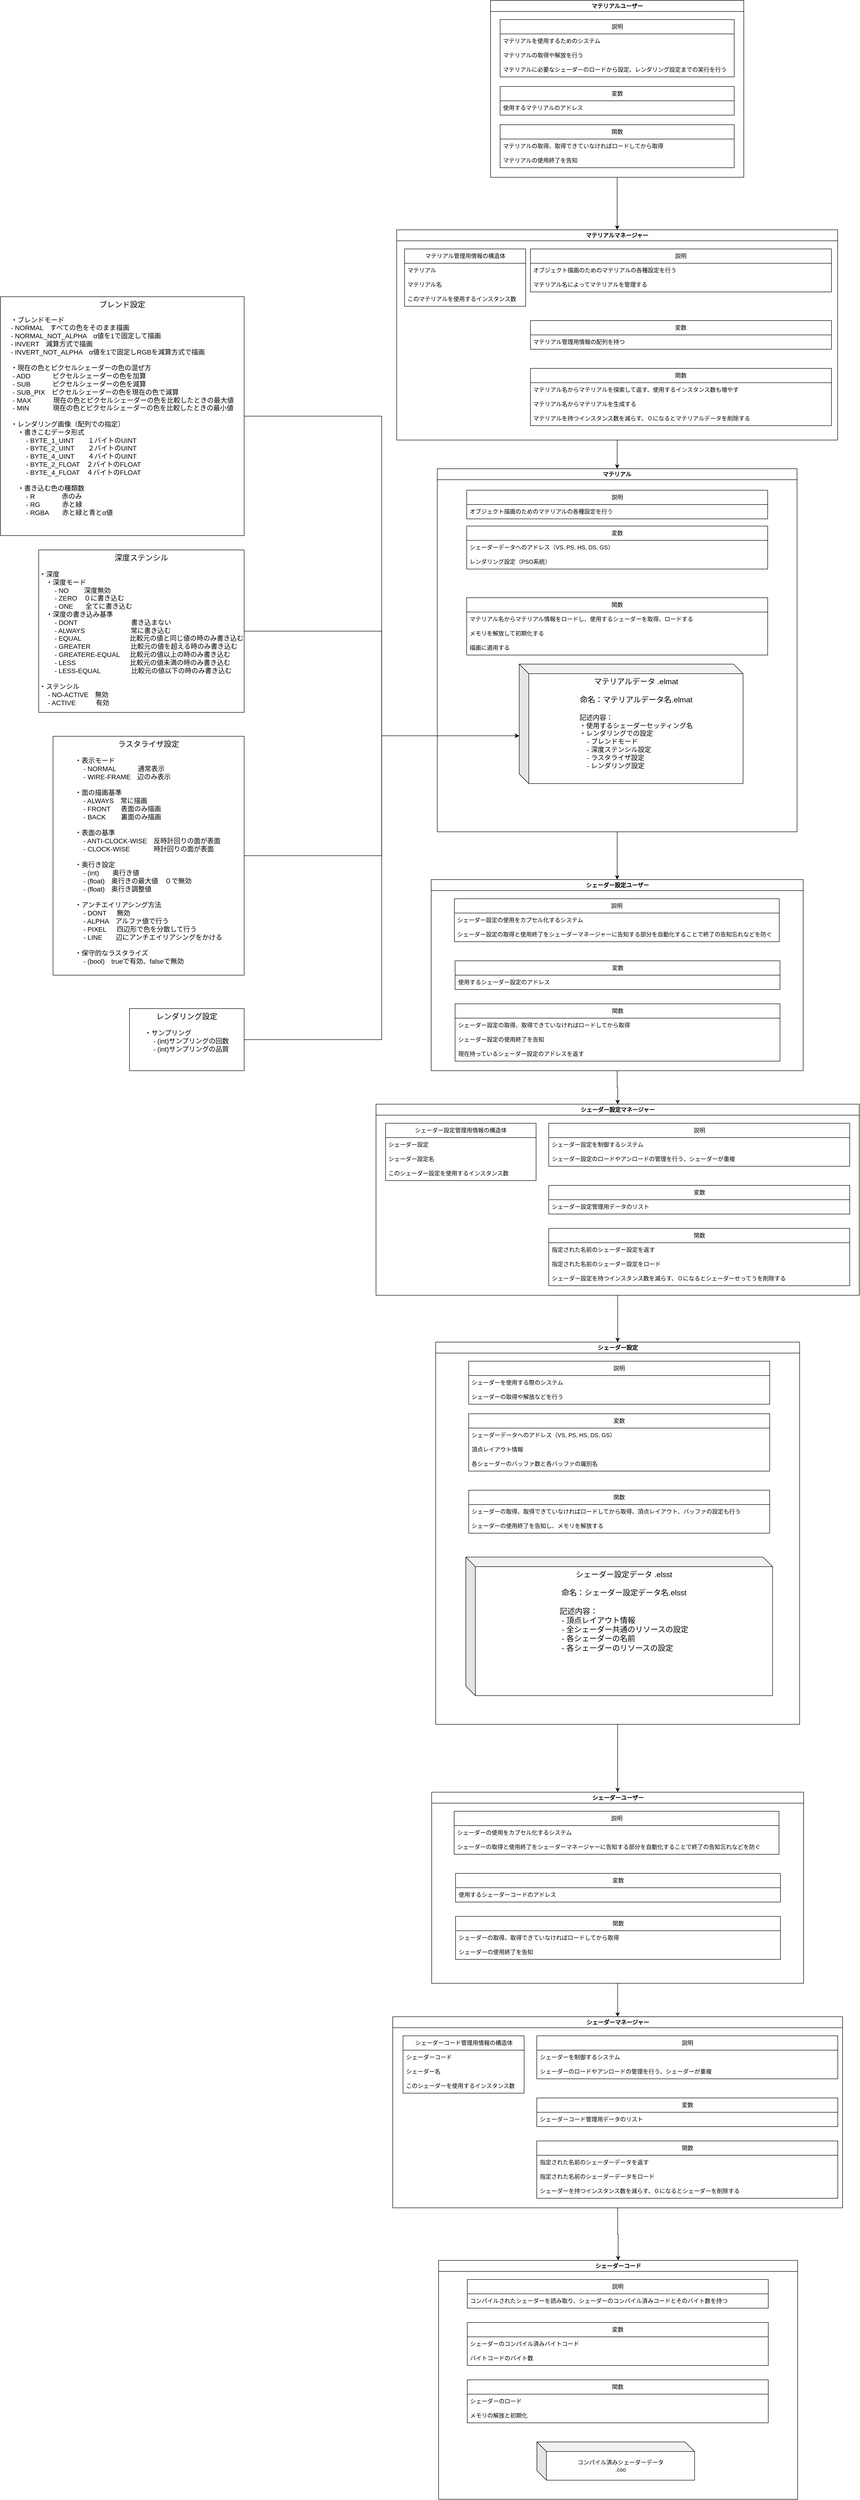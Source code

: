 <mxfile version="22.0.2" type="device">
  <diagram name="ページ1" id="F_xgiDYA5KZkH7zyrJZr">
    <mxGraphModel dx="2690" dy="1775" grid="1" gridSize="10" guides="1" tooltips="1" connect="1" arrows="1" fold="1" page="1" pageScale="1" pageWidth="827" pageHeight="1169" math="0" shadow="0">
      <root>
        <mxCell id="0" />
        <mxCell id="1" parent="0" />
        <mxCell id="crpp9kmV1oJBQK2u6HIe-17" style="edgeStyle=orthogonalEdgeStyle;rounded=0;orthogonalLoop=1;jettySize=auto;html=1;exitX=0.5;exitY=1;exitDx=0;exitDy=0;" parent="1" source="cBP3mdUdwcwwjYfgzpu0-2" target="crpp9kmV1oJBQK2u6HIe-39" edge="1">
          <mxGeometry relative="1" as="geometry" />
        </mxCell>
        <mxCell id="cBP3mdUdwcwwjYfgzpu0-2" value="マテリアル" style="swimlane;whiteSpace=wrap;html=1;" parent="1" vertex="1">
          <mxGeometry x="-55.75" y="510" width="753" height="760" as="geometry" />
        </mxCell>
        <mxCell id="cBP3mdUdwcwwjYfgzpu0-6" value="変数" style="swimlane;fontStyle=0;childLayout=stackLayout;horizontal=1;startSize=30;horizontalStack=0;resizeParent=1;resizeParentMax=0;resizeLast=0;collapsible=1;marginBottom=0;whiteSpace=wrap;html=1;" parent="cBP3mdUdwcwwjYfgzpu0-2" vertex="1">
          <mxGeometry x="61.5" y="120" width="630" height="90" as="geometry" />
        </mxCell>
        <mxCell id="cBP3mdUdwcwwjYfgzpu0-7" value="シェーダーデータへのアドレス（VS, PS, HS, DS, GS）" style="text;strokeColor=none;fillColor=none;align=left;verticalAlign=middle;spacingLeft=4;spacingRight=4;overflow=hidden;points=[[0,0.5],[1,0.5]];portConstraint=eastwest;rotatable=0;whiteSpace=wrap;html=1;" parent="cBP3mdUdwcwwjYfgzpu0-6" vertex="1">
          <mxGeometry y="30" width="630" height="30" as="geometry" />
        </mxCell>
        <mxCell id="KlUS38jAtb-0dX45mFsp-3" value="レンダリング設定（PSO系統）" style="text;strokeColor=none;fillColor=none;align=left;verticalAlign=middle;spacingLeft=4;spacingRight=4;overflow=hidden;points=[[0,0.5],[1,0.5]];portConstraint=eastwest;rotatable=0;whiteSpace=wrap;html=1;" parent="cBP3mdUdwcwwjYfgzpu0-6" vertex="1">
          <mxGeometry y="60" width="630" height="30" as="geometry" />
        </mxCell>
        <mxCell id="cBP3mdUdwcwwjYfgzpu0-32" value="説明" style="swimlane;fontStyle=0;childLayout=stackLayout;horizontal=1;startSize=30;horizontalStack=0;resizeParent=1;resizeParentMax=0;resizeLast=0;collapsible=1;marginBottom=0;whiteSpace=wrap;html=1;" parent="cBP3mdUdwcwwjYfgzpu0-2" vertex="1">
          <mxGeometry x="61.5" y="45" width="630" height="60" as="geometry" />
        </mxCell>
        <mxCell id="cBP3mdUdwcwwjYfgzpu0-33" value="オブジェクト描画のためのマテリアルの各種設定を行う" style="text;strokeColor=none;fillColor=none;align=left;verticalAlign=middle;spacingLeft=4;spacingRight=4;overflow=hidden;points=[[0,0.5],[1,0.5]];portConstraint=eastwest;rotatable=0;whiteSpace=wrap;html=1;" parent="cBP3mdUdwcwwjYfgzpu0-32" vertex="1">
          <mxGeometry y="30" width="630" height="30" as="geometry" />
        </mxCell>
        <mxCell id="cBP3mdUdwcwwjYfgzpu0-56" value="関数" style="swimlane;fontStyle=0;childLayout=stackLayout;horizontal=1;startSize=30;horizontalStack=0;resizeParent=1;resizeParentMax=0;resizeLast=0;collapsible=1;marginBottom=0;whiteSpace=wrap;html=1;" parent="cBP3mdUdwcwwjYfgzpu0-2" vertex="1">
          <mxGeometry x="61.5" y="270" width="630" height="120" as="geometry" />
        </mxCell>
        <mxCell id="cBP3mdUdwcwwjYfgzpu0-57" value="マテリアル名からマテリアル情報をロードし、使用するシェーダーを取得、ロードする" style="text;strokeColor=none;fillColor=none;align=left;verticalAlign=middle;spacingLeft=4;spacingRight=4;overflow=hidden;points=[[0,0.5],[1,0.5]];portConstraint=eastwest;rotatable=0;whiteSpace=wrap;html=1;" parent="cBP3mdUdwcwwjYfgzpu0-56" vertex="1">
          <mxGeometry y="30" width="630" height="30" as="geometry" />
        </mxCell>
        <mxCell id="KlUS38jAtb-0dX45mFsp-1" value="メモリを解放して初期化する" style="text;strokeColor=none;fillColor=none;align=left;verticalAlign=middle;spacingLeft=4;spacingRight=4;overflow=hidden;points=[[0,0.5],[1,0.5]];portConstraint=eastwest;rotatable=0;whiteSpace=wrap;html=1;" parent="cBP3mdUdwcwwjYfgzpu0-56" vertex="1">
          <mxGeometry y="60" width="630" height="30" as="geometry" />
        </mxCell>
        <mxCell id="KlUS38jAtb-0dX45mFsp-2" value="描画に適用する" style="text;strokeColor=none;fillColor=none;align=left;verticalAlign=middle;spacingLeft=4;spacingRight=4;overflow=hidden;points=[[0,0.5],[1,0.5]];portConstraint=eastwest;rotatable=0;whiteSpace=wrap;html=1;" parent="cBP3mdUdwcwwjYfgzpu0-56" vertex="1">
          <mxGeometry y="90" width="630" height="30" as="geometry" />
        </mxCell>
        <mxCell id="PlpxIMU7e09dVc96idBv-2" value="&lt;font style=&quot;font-size: 16px;&quot;&gt;マテリアルデータ .elmat&lt;br&gt;&lt;br&gt;&lt;font style=&quot;font-size: 16px;&quot;&gt;命名：マテリアルデータ名.elmat&lt;/font&gt;&lt;/font&gt;&lt;br&gt;&lt;font style=&quot;font-size: 14px;&quot;&gt;&lt;br&gt;&lt;div style=&quot;text-align: left;&quot;&gt;&lt;span style=&quot;background-color: initial;&quot;&gt;記述内容：&lt;/span&gt;&lt;/div&gt;&lt;font style=&quot;font-size: 14px;&quot;&gt;&lt;div style=&quot;text-align: left;&quot;&gt;&lt;span style=&quot;background-color: initial;&quot;&gt;・使用するシェーダーセッティング名&lt;/span&gt;&lt;/div&gt;&lt;div style=&quot;text-align: left;&quot;&gt;&lt;span style=&quot;background-color: initial;&quot;&gt;・レンダリングでの設定&lt;/span&gt;&lt;/div&gt;&lt;div style=&quot;text-align: left;&quot;&gt;&lt;span style=&quot;background-color: initial;&quot;&gt;&amp;nbsp; &amp;nbsp; - ブレンドモード&lt;/span&gt;&lt;/div&gt;&lt;div style=&quot;text-align: left;&quot;&gt;&lt;span style=&quot;background-color: initial;&quot;&gt;&amp;nbsp; &amp;nbsp; - 深度ステンシル設定&lt;/span&gt;&lt;/div&gt;&lt;div style=&quot;text-align: left;&quot;&gt;&lt;span style=&quot;background-color: initial;&quot;&gt;&amp;nbsp; &amp;nbsp; - ラスタライザ設定&lt;/span&gt;&lt;/div&gt;&lt;div style=&quot;text-align: left;&quot;&gt;&amp;nbsp; &amp;nbsp; - レンダリング設定&lt;/div&gt;&lt;/font&gt;&lt;/font&gt;" style="shape=cube;whiteSpace=wrap;html=1;boundedLbl=1;backgroundOutline=1;darkOpacity=0.05;darkOpacity2=0.1;horizontal=1;verticalAlign=top;fontSize=16;" parent="cBP3mdUdwcwwjYfgzpu0-2" vertex="1">
          <mxGeometry x="171.5" y="409" width="468.5" height="250" as="geometry" />
        </mxCell>
        <mxCell id="crpp9kmV1oJBQK2u6HIe-15" style="edgeStyle=orthogonalEdgeStyle;rounded=0;orthogonalLoop=1;jettySize=auto;html=1;exitX=0.5;exitY=1;exitDx=0;exitDy=0;entryX=0.5;entryY=0;entryDx=0;entryDy=0;" parent="1" source="cBP3mdUdwcwwjYfgzpu0-15" target="cBP3mdUdwcwwjYfgzpu0-36" edge="1">
          <mxGeometry relative="1" as="geometry" />
        </mxCell>
        <mxCell id="cBP3mdUdwcwwjYfgzpu0-15" value="マテリアルユーザー" style="swimlane;whiteSpace=wrap;html=1;" parent="1" vertex="1">
          <mxGeometry x="55.75" y="-470" width="530" height="370" as="geometry" />
        </mxCell>
        <mxCell id="cBP3mdUdwcwwjYfgzpu0-16" value="変数" style="swimlane;fontStyle=0;childLayout=stackLayout;horizontal=1;startSize=30;horizontalStack=0;resizeParent=1;resizeParentMax=0;resizeLast=0;collapsible=1;marginBottom=0;whiteSpace=wrap;html=1;" parent="cBP3mdUdwcwwjYfgzpu0-15" vertex="1">
          <mxGeometry x="20" y="180" width="490" height="60" as="geometry" />
        </mxCell>
        <mxCell id="cBP3mdUdwcwwjYfgzpu0-18" value="使用するマテリアルのアドレス" style="text;strokeColor=none;fillColor=none;align=left;verticalAlign=middle;spacingLeft=4;spacingRight=4;overflow=hidden;points=[[0,0.5],[1,0.5]];portConstraint=eastwest;rotatable=0;whiteSpace=wrap;html=1;" parent="cBP3mdUdwcwwjYfgzpu0-16" vertex="1">
          <mxGeometry y="30" width="490" height="30" as="geometry" />
        </mxCell>
        <mxCell id="cBP3mdUdwcwwjYfgzpu0-20" value="関数" style="swimlane;fontStyle=0;childLayout=stackLayout;horizontal=1;startSize=30;horizontalStack=0;resizeParent=1;resizeParentMax=0;resizeLast=0;collapsible=1;marginBottom=0;whiteSpace=wrap;html=1;" parent="cBP3mdUdwcwwjYfgzpu0-15" vertex="1">
          <mxGeometry x="20" y="260" width="490" height="90" as="geometry" />
        </mxCell>
        <mxCell id="cBP3mdUdwcwwjYfgzpu0-21" value="マテリアルの取得、取得できていなければロードしてから取得" style="text;strokeColor=none;fillColor=none;align=left;verticalAlign=middle;spacingLeft=4;spacingRight=4;overflow=hidden;points=[[0,0.5],[1,0.5]];portConstraint=eastwest;rotatable=0;whiteSpace=wrap;html=1;" parent="cBP3mdUdwcwwjYfgzpu0-20" vertex="1">
          <mxGeometry y="30" width="490" height="30" as="geometry" />
        </mxCell>
        <mxCell id="cBP3mdUdwcwwjYfgzpu0-25" value="マテリアルの使用終了を告知" style="text;strokeColor=none;fillColor=none;align=left;verticalAlign=middle;spacingLeft=4;spacingRight=4;overflow=hidden;points=[[0,0.5],[1,0.5]];portConstraint=eastwest;rotatable=0;whiteSpace=wrap;html=1;" parent="cBP3mdUdwcwwjYfgzpu0-20" vertex="1">
          <mxGeometry y="60" width="490" height="30" as="geometry" />
        </mxCell>
        <mxCell id="cBP3mdUdwcwwjYfgzpu0-22" value="説明" style="swimlane;fontStyle=0;childLayout=stackLayout;horizontal=1;startSize=30;horizontalStack=0;resizeParent=1;resizeParentMax=0;resizeLast=0;collapsible=1;marginBottom=0;whiteSpace=wrap;html=1;" parent="cBP3mdUdwcwwjYfgzpu0-15" vertex="1">
          <mxGeometry x="20" y="40" width="490" height="120" as="geometry" />
        </mxCell>
        <mxCell id="CW2jHhSHeJLpoLNfHYgt-12" value="マテリアルを使用するためのシステム" style="text;strokeColor=none;fillColor=none;align=left;verticalAlign=middle;spacingLeft=4;spacingRight=4;overflow=hidden;points=[[0,0.5],[1,0.5]];portConstraint=eastwest;rotatable=0;whiteSpace=wrap;html=1;" parent="cBP3mdUdwcwwjYfgzpu0-22" vertex="1">
          <mxGeometry y="30" width="490" height="30" as="geometry" />
        </mxCell>
        <mxCell id="cBP3mdUdwcwwjYfgzpu0-23" value="マテリアルの取得や解放を行う" style="text;strokeColor=none;fillColor=none;align=left;verticalAlign=middle;spacingLeft=4;spacingRight=4;overflow=hidden;points=[[0,0.5],[1,0.5]];portConstraint=eastwest;rotatable=0;whiteSpace=wrap;html=1;" parent="cBP3mdUdwcwwjYfgzpu0-22" vertex="1">
          <mxGeometry y="60" width="490" height="30" as="geometry" />
        </mxCell>
        <mxCell id="cBP3mdUdwcwwjYfgzpu0-24" value="マテリアルに必要なシェーダーのロードから設定、レンダリング設定までの実行を行う" style="text;strokeColor=none;fillColor=none;align=left;verticalAlign=middle;spacingLeft=4;spacingRight=4;overflow=hidden;points=[[0,0.5],[1,0.5]];portConstraint=eastwest;rotatable=0;whiteSpace=wrap;html=1;" parent="cBP3mdUdwcwwjYfgzpu0-22" vertex="1">
          <mxGeometry y="90" width="490" height="30" as="geometry" />
        </mxCell>
        <mxCell id="crpp9kmV1oJBQK2u6HIe-16" style="edgeStyle=orthogonalEdgeStyle;rounded=0;orthogonalLoop=1;jettySize=auto;html=1;exitX=0.5;exitY=1;exitDx=0;exitDy=0;entryX=0.5;entryY=0;entryDx=0;entryDy=0;" parent="1" source="cBP3mdUdwcwwjYfgzpu0-36" target="cBP3mdUdwcwwjYfgzpu0-2" edge="1">
          <mxGeometry relative="1" as="geometry" />
        </mxCell>
        <mxCell id="cBP3mdUdwcwwjYfgzpu0-36" value="マテリアルマネージャー" style="swimlane;whiteSpace=wrap;html=1;" parent="1" vertex="1">
          <mxGeometry x="-140.75" y="10" width="923" height="440" as="geometry" />
        </mxCell>
        <mxCell id="cBP3mdUdwcwwjYfgzpu0-37" value="変数" style="swimlane;fontStyle=0;childLayout=stackLayout;horizontal=1;startSize=30;horizontalStack=0;resizeParent=1;resizeParentMax=0;resizeLast=0;collapsible=1;marginBottom=0;whiteSpace=wrap;html=1;" parent="cBP3mdUdwcwwjYfgzpu0-36" vertex="1">
          <mxGeometry x="280" y="190" width="630" height="60" as="geometry" />
        </mxCell>
        <mxCell id="CW2jHhSHeJLpoLNfHYgt-48" value="マテリアル管理用情報の配列を持つ" style="text;strokeColor=none;fillColor=none;align=left;verticalAlign=middle;spacingLeft=4;spacingRight=4;overflow=hidden;points=[[0,0.5],[1,0.5]];portConstraint=eastwest;rotatable=0;whiteSpace=wrap;html=1;" parent="cBP3mdUdwcwwjYfgzpu0-37" vertex="1">
          <mxGeometry y="30" width="630" height="30" as="geometry" />
        </mxCell>
        <mxCell id="cBP3mdUdwcwwjYfgzpu0-41" value="説明" style="swimlane;fontStyle=0;childLayout=stackLayout;horizontal=1;startSize=30;horizontalStack=0;resizeParent=1;resizeParentMax=0;resizeLast=0;collapsible=1;marginBottom=0;whiteSpace=wrap;html=1;" parent="cBP3mdUdwcwwjYfgzpu0-36" vertex="1">
          <mxGeometry x="280" y="40" width="630" height="90" as="geometry" />
        </mxCell>
        <mxCell id="cBP3mdUdwcwwjYfgzpu0-42" value="オブジェクト描画のためのマテリアルの各種設定を行う" style="text;strokeColor=none;fillColor=none;align=left;verticalAlign=middle;spacingLeft=4;spacingRight=4;overflow=hidden;points=[[0,0.5],[1,0.5]];portConstraint=eastwest;rotatable=0;whiteSpace=wrap;html=1;" parent="cBP3mdUdwcwwjYfgzpu0-41" vertex="1">
          <mxGeometry y="30" width="630" height="30" as="geometry" />
        </mxCell>
        <mxCell id="cBP3mdUdwcwwjYfgzpu0-43" value="マテリアル名によってマテリアルを管理する" style="text;strokeColor=none;fillColor=none;align=left;verticalAlign=middle;spacingLeft=4;spacingRight=4;overflow=hidden;points=[[0,0.5],[1,0.5]];portConstraint=eastwest;rotatable=0;whiteSpace=wrap;html=1;" parent="cBP3mdUdwcwwjYfgzpu0-41" vertex="1">
          <mxGeometry y="60" width="630" height="30" as="geometry" />
        </mxCell>
        <mxCell id="cBP3mdUdwcwwjYfgzpu0-47" value="マテリアル管理用情報の構造体" style="swimlane;fontStyle=0;childLayout=stackLayout;horizontal=1;startSize=30;horizontalStack=0;resizeParent=1;resizeParentMax=0;resizeLast=0;collapsible=1;marginBottom=0;whiteSpace=wrap;html=1;" parent="cBP3mdUdwcwwjYfgzpu0-36" vertex="1">
          <mxGeometry x="16.5" y="40" width="253.5" height="120" as="geometry" />
        </mxCell>
        <mxCell id="cBP3mdUdwcwwjYfgzpu0-48" value="マテリアル" style="text;strokeColor=none;fillColor=none;align=left;verticalAlign=middle;spacingLeft=4;spacingRight=4;overflow=hidden;points=[[0,0.5],[1,0.5]];portConstraint=eastwest;rotatable=0;whiteSpace=wrap;html=1;" parent="cBP3mdUdwcwwjYfgzpu0-47" vertex="1">
          <mxGeometry y="30" width="253.5" height="30" as="geometry" />
        </mxCell>
        <mxCell id="cBP3mdUdwcwwjYfgzpu0-49" value="マテリアル名" style="text;strokeColor=none;fillColor=none;align=left;verticalAlign=middle;spacingLeft=4;spacingRight=4;overflow=hidden;points=[[0,0.5],[1,0.5]];portConstraint=eastwest;rotatable=0;whiteSpace=wrap;html=1;" parent="cBP3mdUdwcwwjYfgzpu0-47" vertex="1">
          <mxGeometry y="60" width="253.5" height="30" as="geometry" />
        </mxCell>
        <mxCell id="cBP3mdUdwcwwjYfgzpu0-50" value="このマテリアルを使用するインスタンス数" style="text;strokeColor=none;fillColor=none;align=left;verticalAlign=middle;spacingLeft=4;spacingRight=4;overflow=hidden;points=[[0,0.5],[1,0.5]];portConstraint=eastwest;rotatable=0;whiteSpace=wrap;html=1;" parent="cBP3mdUdwcwwjYfgzpu0-47" vertex="1">
          <mxGeometry y="90" width="253.5" height="30" as="geometry" />
        </mxCell>
        <mxCell id="cBP3mdUdwcwwjYfgzpu0-52" value="関数" style="swimlane;fontStyle=0;childLayout=stackLayout;horizontal=1;startSize=30;horizontalStack=0;resizeParent=1;resizeParentMax=0;resizeLast=0;collapsible=1;marginBottom=0;whiteSpace=wrap;html=1;" parent="cBP3mdUdwcwwjYfgzpu0-36" vertex="1">
          <mxGeometry x="280" y="290" width="630" height="120" as="geometry" />
        </mxCell>
        <mxCell id="cBP3mdUdwcwwjYfgzpu0-53" value="マテリアル名からマテリアルを探索して返す、使用するインスタンス数も増やす" style="text;strokeColor=none;fillColor=none;align=left;verticalAlign=middle;spacingLeft=4;spacingRight=4;overflow=hidden;points=[[0,0.5],[1,0.5]];portConstraint=eastwest;rotatable=0;whiteSpace=wrap;html=1;" parent="cBP3mdUdwcwwjYfgzpu0-52" vertex="1">
          <mxGeometry y="30" width="630" height="30" as="geometry" />
        </mxCell>
        <mxCell id="cBP3mdUdwcwwjYfgzpu0-54" value="マテリアル名からマテリアルを生成する" style="text;strokeColor=none;fillColor=none;align=left;verticalAlign=middle;spacingLeft=4;spacingRight=4;overflow=hidden;points=[[0,0.5],[1,0.5]];portConstraint=eastwest;rotatable=0;whiteSpace=wrap;html=1;" parent="cBP3mdUdwcwwjYfgzpu0-52" vertex="1">
          <mxGeometry y="60" width="630" height="30" as="geometry" />
        </mxCell>
        <mxCell id="cBP3mdUdwcwwjYfgzpu0-55" value="マテリアルを持つインスタンス数を減らす、０になるとマテリアルデータを削除する" style="text;strokeColor=none;fillColor=none;align=left;verticalAlign=middle;spacingLeft=4;spacingRight=4;overflow=hidden;points=[[0,0.5],[1,0.5]];portConstraint=eastwest;rotatable=0;whiteSpace=wrap;html=1;" parent="cBP3mdUdwcwwjYfgzpu0-52" vertex="1">
          <mxGeometry y="90" width="630" height="30" as="geometry" />
        </mxCell>
        <mxCell id="crpp9kmV1oJBQK2u6HIe-18" style="edgeStyle=orthogonalEdgeStyle;rounded=0;orthogonalLoop=1;jettySize=auto;html=1;exitX=0.5;exitY=1;exitDx=0;exitDy=0;entryX=0.5;entryY=0;entryDx=0;entryDy=0;" parent="1" source="CW2jHhSHeJLpoLNfHYgt-1" target="crpp9kmV1oJBQK2u6HIe-1" edge="1">
          <mxGeometry relative="1" as="geometry" />
        </mxCell>
        <mxCell id="CW2jHhSHeJLpoLNfHYgt-1" value="シェーダー設定" style="swimlane;whiteSpace=wrap;html=1;" parent="1" vertex="1">
          <mxGeometry x="-59.13" y="2338" width="761.75" height="800" as="geometry" />
        </mxCell>
        <mxCell id="CW2jHhSHeJLpoLNfHYgt-4" value="説明" style="swimlane;fontStyle=0;childLayout=stackLayout;horizontal=1;startSize=30;horizontalStack=0;resizeParent=1;resizeParentMax=0;resizeLast=0;collapsible=1;marginBottom=0;whiteSpace=wrap;html=1;" parent="CW2jHhSHeJLpoLNfHYgt-1" vertex="1">
          <mxGeometry x="69.12" y="40" width="630" height="90" as="geometry" />
        </mxCell>
        <mxCell id="CW2jHhSHeJLpoLNfHYgt-5" value="シェーダーを使用する際のシステム" style="text;strokeColor=none;fillColor=none;align=left;verticalAlign=middle;spacingLeft=4;spacingRight=4;overflow=hidden;points=[[0,0.5],[1,0.5]];portConstraint=eastwest;rotatable=0;whiteSpace=wrap;html=1;" parent="CW2jHhSHeJLpoLNfHYgt-4" vertex="1">
          <mxGeometry y="30" width="630" height="30" as="geometry" />
        </mxCell>
        <mxCell id="CW2jHhSHeJLpoLNfHYgt-13" value="シェーダーの取得や解放などを行う" style="text;strokeColor=none;fillColor=none;align=left;verticalAlign=middle;spacingLeft=4;spacingRight=4;overflow=hidden;points=[[0,0.5],[1,0.5]];portConstraint=eastwest;rotatable=0;whiteSpace=wrap;html=1;" parent="CW2jHhSHeJLpoLNfHYgt-4" vertex="1">
          <mxGeometry y="60" width="630" height="30" as="geometry" />
        </mxCell>
        <mxCell id="CW2jHhSHeJLpoLNfHYgt-6" value="変数" style="swimlane;fontStyle=0;childLayout=stackLayout;horizontal=1;startSize=30;horizontalStack=0;resizeParent=1;resizeParentMax=0;resizeLast=0;collapsible=1;marginBottom=0;whiteSpace=wrap;html=1;" parent="CW2jHhSHeJLpoLNfHYgt-1" vertex="1">
          <mxGeometry x="69.12" y="150" width="630" height="120" as="geometry" />
        </mxCell>
        <mxCell id="CW2jHhSHeJLpoLNfHYgt-7" value="シェーダーデータへのアドレス（VS, PS, HS, DS, GS）" style="text;strokeColor=none;fillColor=none;align=left;verticalAlign=middle;spacingLeft=4;spacingRight=4;overflow=hidden;points=[[0,0.5],[1,0.5]];portConstraint=eastwest;rotatable=0;whiteSpace=wrap;html=1;" parent="CW2jHhSHeJLpoLNfHYgt-6" vertex="1">
          <mxGeometry y="30" width="630" height="30" as="geometry" />
        </mxCell>
        <mxCell id="49_hBE2Bth7ehbOxcYe2-2" value="頂点レイアウト情報" style="text;strokeColor=none;fillColor=none;align=left;verticalAlign=middle;spacingLeft=4;spacingRight=4;overflow=hidden;points=[[0,0.5],[1,0.5]];portConstraint=eastwest;rotatable=0;whiteSpace=wrap;html=1;" parent="CW2jHhSHeJLpoLNfHYgt-6" vertex="1">
          <mxGeometry y="60" width="630" height="30" as="geometry" />
        </mxCell>
        <mxCell id="49_hBE2Bth7ehbOxcYe2-3" value="各シェーダーのバッファ数と各バッファの識別名" style="text;strokeColor=none;fillColor=none;align=left;verticalAlign=middle;spacingLeft=4;spacingRight=4;overflow=hidden;points=[[0,0.5],[1,0.5]];portConstraint=eastwest;rotatable=0;whiteSpace=wrap;html=1;" parent="CW2jHhSHeJLpoLNfHYgt-6" vertex="1">
          <mxGeometry y="90" width="630" height="30" as="geometry" />
        </mxCell>
        <mxCell id="CW2jHhSHeJLpoLNfHYgt-14" value="関数" style="swimlane;fontStyle=0;childLayout=stackLayout;horizontal=1;startSize=30;horizontalStack=0;resizeParent=1;resizeParentMax=0;resizeLast=0;collapsible=1;marginBottom=0;whiteSpace=wrap;html=1;" parent="CW2jHhSHeJLpoLNfHYgt-1" vertex="1">
          <mxGeometry x="69.12" y="310" width="630" height="90" as="geometry" />
        </mxCell>
        <mxCell id="CW2jHhSHeJLpoLNfHYgt-15" value="シェーダーの取得、取得できていなければロードしてから取得、頂点レイアウト、バッファの設定も行う" style="text;strokeColor=none;fillColor=none;align=left;verticalAlign=middle;spacingLeft=4;spacingRight=4;overflow=hidden;points=[[0,0.5],[1,0.5]];portConstraint=eastwest;rotatable=0;whiteSpace=wrap;html=1;" parent="CW2jHhSHeJLpoLNfHYgt-14" vertex="1">
          <mxGeometry y="30" width="630" height="30" as="geometry" />
        </mxCell>
        <mxCell id="CW2jHhSHeJLpoLNfHYgt-16" value="シェーダーの使用終了を告知し、メモリを解放する" style="text;strokeColor=none;fillColor=none;align=left;verticalAlign=middle;spacingLeft=4;spacingRight=4;overflow=hidden;points=[[0,0.5],[1,0.5]];portConstraint=eastwest;rotatable=0;whiteSpace=wrap;html=1;" parent="CW2jHhSHeJLpoLNfHYgt-14" vertex="1">
          <mxGeometry y="60" width="630" height="30" as="geometry" />
        </mxCell>
        <mxCell id="4N5FO25rPHKvtAqJEw1--2" value="&lt;font style=&quot;font-size: 16px;&quot;&gt;&lt;span style=&quot;font-size: 16px;&quot;&gt;シェーダー設定データ .elsst&lt;/span&gt;&lt;br&gt;&lt;br&gt;&lt;span style=&quot;font-size: 16px;&quot;&gt;命名：シェーダー設定データ名.elsst&lt;/span&gt;&lt;br&gt;&lt;div style=&quot;text-align: left;&quot;&gt;&lt;br&gt;&lt;/div&gt;&lt;div style=&quot;text-align: left;&quot;&gt;記述内容：&lt;/div&gt;&lt;div style=&quot;text-align: left;&quot;&gt;&amp;nbsp;- 頂点レイアウト情報&lt;/div&gt;&lt;div style=&quot;text-align: left;&quot;&gt;&amp;nbsp;- 全シェーダー共通のリソースの設定&lt;/div&gt;&lt;div style=&quot;text-align: left;&quot;&gt;&amp;nbsp;- 各シェーダーの名前&lt;/div&gt;&lt;div style=&quot;text-align: left;&quot;&gt;&amp;nbsp;- 各シェーダーのリソースの設定&lt;/div&gt;&lt;/font&gt;" style="shape=cube;whiteSpace=wrap;html=1;boundedLbl=1;backgroundOutline=1;darkOpacity=0.05;darkOpacity2=0.1;verticalAlign=top;" parent="CW2jHhSHeJLpoLNfHYgt-1" vertex="1">
          <mxGeometry x="63.12" y="450" width="642" height="290" as="geometry" />
        </mxCell>
        <mxCell id="crpp9kmV1oJBQK2u6HIe-20" style="edgeStyle=orthogonalEdgeStyle;rounded=0;orthogonalLoop=1;jettySize=auto;html=1;exitX=0.5;exitY=1;exitDx=0;exitDy=0;entryX=0.5;entryY=0;entryDx=0;entryDy=0;" parent="1" source="CW2jHhSHeJLpoLNfHYgt-17" target="CW2jHhSHeJLpoLNfHYgt-37" edge="1">
          <mxGeometry relative="1" as="geometry" />
        </mxCell>
        <mxCell id="CW2jHhSHeJLpoLNfHYgt-17" value="シェーダーマネージャー" style="swimlane;whiteSpace=wrap;html=1;" parent="1" vertex="1">
          <mxGeometry x="-149" y="3750" width="941.5" height="400" as="geometry" />
        </mxCell>
        <mxCell id="CW2jHhSHeJLpoLNfHYgt-18" value="説明" style="swimlane;fontStyle=0;childLayout=stackLayout;horizontal=1;startSize=30;horizontalStack=0;resizeParent=1;resizeParentMax=0;resizeLast=0;collapsible=1;marginBottom=0;whiteSpace=wrap;html=1;" parent="CW2jHhSHeJLpoLNfHYgt-17" vertex="1">
          <mxGeometry x="301.5" y="40" width="630" height="90" as="geometry" />
        </mxCell>
        <mxCell id="CW2jHhSHeJLpoLNfHYgt-19" value="シェーダーを制御するシステム" style="text;strokeColor=none;fillColor=none;align=left;verticalAlign=middle;spacingLeft=4;spacingRight=4;overflow=hidden;points=[[0,0.5],[1,0.5]];portConstraint=eastwest;rotatable=0;whiteSpace=wrap;html=1;" parent="CW2jHhSHeJLpoLNfHYgt-18" vertex="1">
          <mxGeometry y="30" width="630" height="30" as="geometry" />
        </mxCell>
        <mxCell id="CW2jHhSHeJLpoLNfHYgt-20" value="シェーダーのロードやアンロードの管理を行う、シェーダーが重複" style="text;strokeColor=none;fillColor=none;align=left;verticalAlign=middle;spacingLeft=4;spacingRight=4;overflow=hidden;points=[[0,0.5],[1,0.5]];portConstraint=eastwest;rotatable=0;whiteSpace=wrap;html=1;" parent="CW2jHhSHeJLpoLNfHYgt-18" vertex="1">
          <mxGeometry y="60" width="630" height="30" as="geometry" />
        </mxCell>
        <mxCell id="CW2jHhSHeJLpoLNfHYgt-21" value="変数" style="swimlane;fontStyle=0;childLayout=stackLayout;horizontal=1;startSize=30;horizontalStack=0;resizeParent=1;resizeParentMax=0;resizeLast=0;collapsible=1;marginBottom=0;whiteSpace=wrap;html=1;" parent="CW2jHhSHeJLpoLNfHYgt-17" vertex="1">
          <mxGeometry x="301.5" y="170" width="630" height="60" as="geometry" />
        </mxCell>
        <mxCell id="CW2jHhSHeJLpoLNfHYgt-22" value="シェーダーコード管理用データのリスト" style="text;strokeColor=none;fillColor=none;align=left;verticalAlign=middle;spacingLeft=4;spacingRight=4;overflow=hidden;points=[[0,0.5],[1,0.5]];portConstraint=eastwest;rotatable=0;whiteSpace=wrap;html=1;" parent="CW2jHhSHeJLpoLNfHYgt-21" vertex="1">
          <mxGeometry y="30" width="630" height="30" as="geometry" />
        </mxCell>
        <mxCell id="CW2jHhSHeJLpoLNfHYgt-23" value="関数" style="swimlane;fontStyle=0;childLayout=stackLayout;horizontal=1;startSize=30;horizontalStack=0;resizeParent=1;resizeParentMax=0;resizeLast=0;collapsible=1;marginBottom=0;whiteSpace=wrap;html=1;" parent="CW2jHhSHeJLpoLNfHYgt-17" vertex="1">
          <mxGeometry x="301.5" y="260" width="630" height="120" as="geometry" />
        </mxCell>
        <mxCell id="CW2jHhSHeJLpoLNfHYgt-24" value="指定された名前のシェーダーデータを返す" style="text;strokeColor=none;fillColor=none;align=left;verticalAlign=middle;spacingLeft=4;spacingRight=4;overflow=hidden;points=[[0,0.5],[1,0.5]];portConstraint=eastwest;rotatable=0;whiteSpace=wrap;html=1;" parent="CW2jHhSHeJLpoLNfHYgt-23" vertex="1">
          <mxGeometry y="30" width="630" height="30" as="geometry" />
        </mxCell>
        <mxCell id="crpp9kmV1oJBQK2u6HIe-22" value="指定された名前のシェーダーデータをロード" style="text;strokeColor=none;fillColor=none;align=left;verticalAlign=middle;spacingLeft=4;spacingRight=4;overflow=hidden;points=[[0,0.5],[1,0.5]];portConstraint=eastwest;rotatable=0;whiteSpace=wrap;html=1;" parent="CW2jHhSHeJLpoLNfHYgt-23" vertex="1">
          <mxGeometry y="60" width="630" height="30" as="geometry" />
        </mxCell>
        <mxCell id="CW2jHhSHeJLpoLNfHYgt-25" value="シェーダーを持つインスタンス数を減らす、０になるとシェーダーを削除する" style="text;strokeColor=none;fillColor=none;align=left;verticalAlign=middle;spacingLeft=4;spacingRight=4;overflow=hidden;points=[[0,0.5],[1,0.5]];portConstraint=eastwest;rotatable=0;whiteSpace=wrap;html=1;" parent="CW2jHhSHeJLpoLNfHYgt-23" vertex="1">
          <mxGeometry y="90" width="630" height="30" as="geometry" />
        </mxCell>
        <mxCell id="CW2jHhSHeJLpoLNfHYgt-54" value="シェーダーコード管理用情報の構造体" style="swimlane;fontStyle=0;childLayout=stackLayout;horizontal=1;startSize=30;horizontalStack=0;resizeParent=1;resizeParentMax=0;resizeLast=0;collapsible=1;marginBottom=0;whiteSpace=wrap;html=1;" parent="CW2jHhSHeJLpoLNfHYgt-17" vertex="1">
          <mxGeometry x="21.5" y="40" width="253.5" height="120" as="geometry" />
        </mxCell>
        <mxCell id="CW2jHhSHeJLpoLNfHYgt-55" value="シェーダーコード" style="text;strokeColor=none;fillColor=none;align=left;verticalAlign=middle;spacingLeft=4;spacingRight=4;overflow=hidden;points=[[0,0.5],[1,0.5]];portConstraint=eastwest;rotatable=0;whiteSpace=wrap;html=1;" parent="CW2jHhSHeJLpoLNfHYgt-54" vertex="1">
          <mxGeometry y="30" width="253.5" height="30" as="geometry" />
        </mxCell>
        <mxCell id="CW2jHhSHeJLpoLNfHYgt-56" value="シェーダー名" style="text;strokeColor=none;fillColor=none;align=left;verticalAlign=middle;spacingLeft=4;spacingRight=4;overflow=hidden;points=[[0,0.5],[1,0.5]];portConstraint=eastwest;rotatable=0;whiteSpace=wrap;html=1;" parent="CW2jHhSHeJLpoLNfHYgt-54" vertex="1">
          <mxGeometry y="60" width="253.5" height="30" as="geometry" />
        </mxCell>
        <mxCell id="CW2jHhSHeJLpoLNfHYgt-57" value="このシェーダーを使用するインスタンス数" style="text;strokeColor=none;fillColor=none;align=left;verticalAlign=middle;spacingLeft=4;spacingRight=4;overflow=hidden;points=[[0,0.5],[1,0.5]];portConstraint=eastwest;rotatable=0;whiteSpace=wrap;html=1;" parent="CW2jHhSHeJLpoLNfHYgt-54" vertex="1">
          <mxGeometry y="90" width="253.5" height="30" as="geometry" />
        </mxCell>
        <mxCell id="CW2jHhSHeJLpoLNfHYgt-37" value="シェーダーコード" style="swimlane;whiteSpace=wrap;html=1;" parent="1" vertex="1">
          <mxGeometry x="-53" y="4260" width="751.5" height="500" as="geometry" />
        </mxCell>
        <mxCell id="CW2jHhSHeJLpoLNfHYgt-38" value="説明" style="swimlane;fontStyle=0;childLayout=stackLayout;horizontal=1;startSize=30;horizontalStack=0;resizeParent=1;resizeParentMax=0;resizeLast=0;collapsible=1;marginBottom=0;whiteSpace=wrap;html=1;" parent="CW2jHhSHeJLpoLNfHYgt-37" vertex="1">
          <mxGeometry x="60" y="40" width="630" height="60" as="geometry" />
        </mxCell>
        <mxCell id="CW2jHhSHeJLpoLNfHYgt-39" value="コンパイルされたシェーダーを読み取り、シェーダーのコンパイル済みコードとそのバイト数を持つ" style="text;strokeColor=none;fillColor=none;align=left;verticalAlign=middle;spacingLeft=4;spacingRight=4;overflow=hidden;points=[[0,0.5],[1,0.5]];portConstraint=eastwest;rotatable=0;whiteSpace=wrap;html=1;" parent="CW2jHhSHeJLpoLNfHYgt-38" vertex="1">
          <mxGeometry y="30" width="630" height="30" as="geometry" />
        </mxCell>
        <mxCell id="CW2jHhSHeJLpoLNfHYgt-41" value="変数" style="swimlane;fontStyle=0;childLayout=stackLayout;horizontal=1;startSize=30;horizontalStack=0;resizeParent=1;resizeParentMax=0;resizeLast=0;collapsible=1;marginBottom=0;whiteSpace=wrap;html=1;" parent="CW2jHhSHeJLpoLNfHYgt-37" vertex="1">
          <mxGeometry x="60" y="130" width="630" height="90" as="geometry" />
        </mxCell>
        <mxCell id="CW2jHhSHeJLpoLNfHYgt-42" value="シェーダーのコンパイル済みバイトコード" style="text;strokeColor=none;fillColor=none;align=left;verticalAlign=middle;spacingLeft=4;spacingRight=4;overflow=hidden;points=[[0,0.5],[1,0.5]];portConstraint=eastwest;rotatable=0;whiteSpace=wrap;html=1;" parent="CW2jHhSHeJLpoLNfHYgt-41" vertex="1">
          <mxGeometry y="30" width="630" height="30" as="geometry" />
        </mxCell>
        <mxCell id="49_hBE2Bth7ehbOxcYe2-4" value="バイトコードのバイト数" style="text;strokeColor=none;fillColor=none;align=left;verticalAlign=middle;spacingLeft=4;spacingRight=4;overflow=hidden;points=[[0,0.5],[1,0.5]];portConstraint=eastwest;rotatable=0;whiteSpace=wrap;html=1;" parent="CW2jHhSHeJLpoLNfHYgt-41" vertex="1">
          <mxGeometry y="60" width="630" height="30" as="geometry" />
        </mxCell>
        <mxCell id="CW2jHhSHeJLpoLNfHYgt-43" value="関数" style="swimlane;fontStyle=0;childLayout=stackLayout;horizontal=1;startSize=30;horizontalStack=0;resizeParent=1;resizeParentMax=0;resizeLast=0;collapsible=1;marginBottom=0;whiteSpace=wrap;html=1;" parent="CW2jHhSHeJLpoLNfHYgt-37" vertex="1">
          <mxGeometry x="60" y="250" width="630" height="90" as="geometry" />
        </mxCell>
        <mxCell id="CW2jHhSHeJLpoLNfHYgt-44" value="シェーダーのロード" style="text;strokeColor=none;fillColor=none;align=left;verticalAlign=middle;spacingLeft=4;spacingRight=4;overflow=hidden;points=[[0,0.5],[1,0.5]];portConstraint=eastwest;rotatable=0;whiteSpace=wrap;html=1;" parent="CW2jHhSHeJLpoLNfHYgt-43" vertex="1">
          <mxGeometry y="30" width="630" height="30" as="geometry" />
        </mxCell>
        <mxCell id="CW2jHhSHeJLpoLNfHYgt-45" value="メモリの解放と初期化" style="text;strokeColor=none;fillColor=none;align=left;verticalAlign=middle;spacingLeft=4;spacingRight=4;overflow=hidden;points=[[0,0.5],[1,0.5]];portConstraint=eastwest;rotatable=0;whiteSpace=wrap;html=1;" parent="CW2jHhSHeJLpoLNfHYgt-43" vertex="1">
          <mxGeometry y="60" width="630" height="30" as="geometry" />
        </mxCell>
        <mxCell id="PlpxIMU7e09dVc96idBv-1" value="コンパイル済みシェーダーデータ&lt;br&gt;.cso" style="shape=cube;whiteSpace=wrap;html=1;boundedLbl=1;backgroundOutline=1;darkOpacity=0.05;darkOpacity2=0.1;" parent="CW2jHhSHeJLpoLNfHYgt-37" vertex="1">
          <mxGeometry x="205.75" y="380" width="330" height="80" as="geometry" />
        </mxCell>
        <mxCell id="LWcWM2jxmmKPuL7SSTCb-2" style="edgeStyle=orthogonalEdgeStyle;rounded=0;orthogonalLoop=1;jettySize=auto;html=1;exitX=1;exitY=0.5;exitDx=0;exitDy=0;entryX=0;entryY=0;entryDx=0;entryDy=150;entryPerimeter=0;" parent="1" source="LWcWM2jxmmKPuL7SSTCb-3" target="PlpxIMU7e09dVc96idBv-2" edge="1">
          <mxGeometry relative="1" as="geometry">
            <mxPoint x="-690" y="1070" as="sourcePoint" />
          </mxGeometry>
        </mxCell>
        <mxCell id="LWcWM2jxmmKPuL7SSTCb-3" value="&lt;font style=&quot;font-size: 16px;&quot;&gt;ブレンド設定&lt;br&gt;&lt;/font&gt;&lt;br&gt;&lt;div style=&quot;text-align: left;&quot;&gt;&lt;span style=&quot;font-size: 14px;&quot;&gt;・ブレンドモード&lt;/span&gt;&lt;/div&gt;&lt;div style=&quot;text-align: left; font-size: 14px;&quot;&gt;&lt;span style=&quot;background-color: initial;&quot;&gt;- NORMAL　すべての色をそのまま描画&lt;/span&gt;&lt;/div&gt;&lt;div style=&quot;text-align: left; font-size: 14px;&quot;&gt;&lt;span style=&quot;background-color: initial;&quot;&gt;- NORMAL_NOT_ALPHA　α値を1で固定して描画&lt;/span&gt;&lt;/div&gt;&lt;div style=&quot;text-align: left; font-size: 14px;&quot;&gt;&lt;span style=&quot;background-color: initial;&quot;&gt;- INVERT　減算方式で描画&lt;/span&gt;&lt;/div&gt;&lt;div style=&quot;text-align: left; font-size: 14px;&quot;&gt;&lt;span style=&quot;background-color: initial;&quot;&gt;- INVERT_NOT_ALPHA　α値を1で固定しRGBを減算方式で描画&lt;/span&gt;&lt;/div&gt;&lt;div style=&quot;text-align: left; font-size: 14px;&quot;&gt;&lt;br&gt;&lt;/div&gt;&lt;div style=&quot;text-align: left; font-size: 14px;&quot;&gt;・現在の色とピクセルシェーダーの色の混ぜ方&lt;/div&gt;&lt;div style=&quot;text-align: left; font-size: 14px;&quot;&gt;&amp;nbsp;- ADD　　　 ピクセルシェーダーの色を加算&lt;/div&gt;&lt;div style=&quot;text-align: left; font-size: 14px;&quot;&gt;&amp;nbsp;- SUB　　　 ピクセルシェーダーの色を減算&lt;/div&gt;&lt;div style=&quot;text-align: left; font-size: 14px;&quot;&gt;&amp;nbsp;- SUB_PIX　ピクセルシェーダーの色を現在の色で減算&lt;/div&gt;&lt;div style=&quot;text-align: left; font-size: 14px;&quot;&gt;&amp;nbsp;- MAX　　　 現在の色とピクセルシェーダーの色を比較したときの最大値&lt;/div&gt;&lt;div style=&quot;text-align: left; font-size: 14px;&quot;&gt;&amp;nbsp;- MIN　　　&amp;nbsp; 現在の色とピクセルシェーダーの色を比較したときの最小値&lt;/div&gt;&lt;div style=&quot;text-align: left; font-size: 14px;&quot;&gt;&lt;br&gt;&lt;/div&gt;&lt;div style=&quot;text-align: left; font-size: 14px;&quot;&gt;&lt;div&gt;・レンダリング画像（配列での指定）&lt;/div&gt;&lt;div&gt;　・書きこむデータ形式&lt;/div&gt;&lt;div&gt;　　&amp;nbsp;- BYTE_1_UINT　　１バイトのUINT&lt;/div&gt;&lt;div&gt;　　 - BYTE_2_UINT　　２バイトのUINT&lt;/div&gt;&lt;div&gt;　　 - BYTE_4_UINT　　４バイトのUINT&lt;/div&gt;&lt;div&gt;&lt;div&gt;　　 - BYTE_2_FLOAT　２バイトのFLOAT&lt;/div&gt;&lt;div&gt;　　 - BYTE_4_FLOAT　４バイトのFLOAT&lt;/div&gt;&lt;div&gt;&lt;br&gt;&lt;/div&gt;&lt;div&gt;　・書き込む色の種類数&lt;/div&gt;&lt;div&gt;　　 - R　　　　赤のみ&lt;/div&gt;&lt;div&gt;　　 - RG　　　 赤と緑&lt;/div&gt;&lt;div&gt;　　 - RGBA　　赤と緑と青とα値&lt;/div&gt;&lt;/div&gt;&lt;/div&gt;" style="whiteSpace=wrap;html=1;verticalAlign=top;" parent="1" vertex="1">
          <mxGeometry x="-970" y="150" width="510" height="500" as="geometry" />
        </mxCell>
        <mxCell id="XOzDOcMBiU5cMgn1BzWF-2" value="&lt;font style=&quot;&quot;&gt;&lt;span style=&quot;font-size: 16px;&quot;&gt;深度ステンシル&lt;/span&gt;&lt;br&gt;&lt;div style=&quot;text-align: left;&quot;&gt;&lt;span style=&quot;font-size: 14px;&quot;&gt;&lt;br&gt;&lt;/span&gt;&lt;/div&gt;&lt;div style=&quot;text-align: left;&quot;&gt;&lt;span style=&quot;font-size: 14px;&quot;&gt;・深度&lt;/span&gt;&lt;/div&gt;&lt;div style=&quot;text-align: left;&quot;&gt;&lt;span style=&quot;background-color: initial; font-size: 14px;&quot;&gt;　・深度モード&lt;/span&gt;&lt;/div&gt;&lt;div style=&quot;text-align: left;&quot;&gt;&lt;span style=&quot;background-color: initial; font-size: 14px;&quot;&gt;　　 - NO　　 深度無効&lt;/span&gt;&lt;/div&gt;&lt;div style=&quot;text-align: left;&quot;&gt;&lt;span style=&quot;font-size: 14px;&quot;&gt;　　 - ZERO　０に書き込む&lt;/span&gt;&lt;/div&gt;&lt;div style=&quot;text-align: left;&quot;&gt;&lt;span style=&quot;font-size: 14px;&quot;&gt;　　 - ONE　&amp;nbsp; &amp;nbsp;全てに書き込む&lt;/span&gt;&lt;/div&gt;&lt;div style=&quot;text-align: left;&quot;&gt;&lt;span style=&quot;font-size: 14px;&quot;&gt;　・深度の書き込み基準&lt;/span&gt;&lt;/div&gt;&lt;div style=&quot;text-align: left;&quot;&gt;&lt;span style=&quot;font-size: 14px;&quot;&gt;　　 - DONT　　　　　　　　書き込まない&lt;/span&gt;&lt;/div&gt;&lt;div style=&quot;text-align: left;&quot;&gt;&lt;span style=&quot;font-size: 14px;&quot;&gt;　　 - ALWAYS　　　　　　&amp;nbsp; &amp;nbsp;常に書き込む&lt;/span&gt;&lt;/div&gt;&lt;div style=&quot;text-align: left;&quot;&gt;&lt;span style=&quot;font-size: 14px;&quot;&gt;　　 - EQUAL　　　　　　　 比較元の値と同じ値の時のみ書き込む&lt;/span&gt;&lt;/div&gt;&lt;div style=&quot;text-align: left;&quot;&gt;&lt;span style=&quot;font-size: 14px;&quot;&gt;　　 - GREATER　　　　　　比較元の値を超える時のみ書き込む&lt;/span&gt;&lt;/div&gt;&lt;div style=&quot;text-align: left;&quot;&gt;&lt;span style=&quot;font-size: 14px;&quot;&gt;　　 - GREATERE-EQUAL　&amp;nbsp; 比較元の値以上の時のみ書き込む&lt;/span&gt;&lt;/div&gt;&lt;div style=&quot;text-align: left;&quot;&gt;&lt;span style=&quot;font-size: 14px;&quot;&gt;　　 - LESS　 　　　　　　&amp;nbsp; &amp;nbsp;比較元の値未満の時のみ書き込む&lt;/span&gt;&lt;/div&gt;&lt;div style=&quot;text-align: left;&quot;&gt;&lt;span style=&quot;font-size: 14px;&quot;&gt;　　 - LESS-EQUAL　&amp;nbsp; &amp;nbsp; &amp;nbsp; &amp;nbsp; &amp;nbsp; &amp;nbsp; &amp;nbsp;比較元の値以下の時のみ書き込む&lt;/span&gt;&lt;/div&gt;&lt;div style=&quot;text-align: left;&quot;&gt;&lt;span style=&quot;font-size: 14px;&quot;&gt;&lt;br&gt;&lt;/span&gt;&lt;/div&gt;&lt;/font&gt;&lt;div style=&quot;text-align: left; font-size: 14px;&quot;&gt;・ステンシル&lt;/div&gt;&lt;div style=&quot;text-align: left; font-size: 14px;&quot;&gt;&lt;span style=&quot;background-color: initial;&quot;&gt;　 - NO-ACTIVE　無効&lt;/span&gt;&lt;/div&gt;&lt;div style=&quot;text-align: left; font-size: 14px;&quot;&gt;　 - ACTIVE　　　有効&lt;/div&gt;" style="whiteSpace=wrap;html=1;verticalAlign=top;" parent="1" vertex="1">
          <mxGeometry x="-890" y="680" width="430" height="340" as="geometry" />
        </mxCell>
        <mxCell id="XOzDOcMBiU5cMgn1BzWF-3" style="edgeStyle=orthogonalEdgeStyle;rounded=0;orthogonalLoop=1;jettySize=auto;html=1;exitX=1;exitY=0.5;exitDx=0;exitDy=0;entryX=0;entryY=0;entryDx=0;entryDy=150;entryPerimeter=0;" parent="1" source="XOzDOcMBiU5cMgn1BzWF-2" target="PlpxIMU7e09dVc96idBv-2" edge="1">
          <mxGeometry relative="1" as="geometry" />
        </mxCell>
        <mxCell id="ViZLGe82nvR9oaqWgO3k-3" value="&lt;font style=&quot;font-size: 14px;&quot;&gt;&lt;span style=&quot;font-size: 16px;&quot;&gt;ラスタライザ設定&lt;/span&gt;&lt;br&gt;&lt;div style=&quot;text-align: left;&quot;&gt;&lt;span style=&quot;font-size: 14px;&quot;&gt;&lt;br&gt;&lt;/span&gt;&lt;/div&gt;&lt;div style=&quot;text-align: left;&quot;&gt;&lt;span style=&quot;font-size: 14px;&quot;&gt;・表示モード&lt;/span&gt;&lt;/div&gt;&lt;div style=&quot;text-align: left;&quot;&gt;&lt;span style=&quot;font-size: 14px;&quot;&gt;　 - NORMAL 　　　通常表示&lt;/span&gt;&lt;/div&gt;&lt;div style=&quot;text-align: left;&quot;&gt;&lt;span style=&quot;font-size: 14px;&quot;&gt;　 - WIRE-FRAME　辺のみ表示&lt;/span&gt;&lt;/div&gt;&lt;div style=&quot;text-align: left;&quot;&gt;&lt;span style=&quot;font-size: 14px;&quot;&gt;&lt;br&gt;&lt;/span&gt;&lt;/div&gt;&lt;div style=&quot;text-align: left;&quot;&gt;&lt;span style=&quot;font-size: 14px;&quot;&gt;・面の描画基準&lt;/span&gt;&lt;/div&gt;&lt;div style=&quot;text-align: left;&quot;&gt;&lt;span style=&quot;font-size: 14px;&quot;&gt;　 - ALWAYS　常に描画&lt;/span&gt;&lt;/div&gt;&lt;div style=&quot;text-align: left;&quot;&gt;&lt;span style=&quot;font-size: 14px;&quot;&gt;　 - FRONT　&amp;nbsp; 表面のみ描画&lt;/span&gt;&lt;/div&gt;&lt;div style=&quot;text-align: left;&quot;&gt;&lt;span style=&quot;font-size: 14px;&quot;&gt;　 - BACK　　 裏面のみ描画&lt;/span&gt;&lt;/div&gt;&lt;div style=&quot;text-align: left;&quot;&gt;&lt;span style=&quot;font-size: 14px;&quot;&gt;&lt;br&gt;&lt;/span&gt;&lt;/div&gt;&lt;div style=&quot;text-align: left;&quot;&gt;&lt;span style=&quot;&quot;&gt;・表面の基準&lt;/span&gt;&lt;/div&gt;&lt;div style=&quot;text-align: left;&quot;&gt;　 - ANTI-CLOCK-WISE　&lt;span style=&quot;background-color: initial;&quot;&gt;反時計回りの面が表面&lt;/span&gt;&lt;/div&gt;&lt;div style=&quot;text-align: left;&quot;&gt;&lt;span style=&quot;&quot;&gt;　 - CLOCK-WISE　　　&amp;nbsp; 時計回りの面が表面&lt;/span&gt;&lt;/div&gt;&lt;div style=&quot;text-align: left;&quot;&gt;&lt;span style=&quot;&quot;&gt;&lt;br&gt;&lt;/span&gt;&lt;/div&gt;&lt;div style=&quot;text-align: left;&quot;&gt;&lt;span style=&quot;&quot;&gt;・奥行き設定&lt;/span&gt;&lt;/div&gt;&lt;div style=&quot;text-align: left;&quot;&gt;&lt;span style=&quot;&quot;&gt;　 - (int)　　奥行き値&lt;/span&gt;&lt;/div&gt;&lt;div style=&quot;text-align: left;&quot;&gt;&lt;span style=&quot;&quot;&gt;　 - (float)　奥行きの最大値　０で無効&lt;/span&gt;&lt;/div&gt;&lt;div style=&quot;text-align: left;&quot;&gt;&lt;span style=&quot;&quot;&gt;　 - (float)　奥行き調整値&lt;/span&gt;&lt;/div&gt;&lt;div style=&quot;text-align: left;&quot;&gt;&lt;span style=&quot;&quot;&gt;&lt;br&gt;&lt;/span&gt;&lt;/div&gt;&lt;div style=&quot;text-align: left;&quot;&gt;&lt;span style=&quot;&quot;&gt;・アンチエイリアシング方法&lt;/span&gt;&lt;/div&gt;&lt;div style=&quot;text-align: left;&quot;&gt;&lt;span style=&quot;&quot;&gt;　 - DONT　&amp;nbsp; 無効&lt;/span&gt;&lt;/div&gt;&lt;div style=&quot;text-align: left;&quot;&gt;&lt;span style=&quot;&quot;&gt;　 - ALPHA　アルファ値で行う&lt;/span&gt;&lt;/div&gt;&lt;div style=&quot;text-align: left;&quot;&gt;&lt;span style=&quot;&quot;&gt;　 - PIXEL　&amp;nbsp; 四辺形で色を分散して行う&lt;/span&gt;&lt;/div&gt;&lt;div style=&quot;text-align: left;&quot;&gt;&lt;span style=&quot;&quot;&gt;　 - LINE　　辺にアンチエイリアシングをかける&lt;/span&gt;&lt;/div&gt;&lt;div style=&quot;text-align: left;&quot;&gt;&lt;span style=&quot;&quot;&gt;&lt;br&gt;&lt;/span&gt;&lt;/div&gt;&lt;div style=&quot;text-align: left;&quot;&gt;&lt;div&gt;・保守的なラスタライズ&lt;/div&gt;&lt;div&gt;　 - (bool)　trueで有効、falseで無効&lt;/div&gt;&lt;/div&gt;&lt;/font&gt;" style="whiteSpace=wrap;html=1;verticalAlign=top;" parent="1" vertex="1">
          <mxGeometry x="-860" y="1070" width="400" height="500" as="geometry" />
        </mxCell>
        <mxCell id="ViZLGe82nvR9oaqWgO3k-4" style="edgeStyle=orthogonalEdgeStyle;rounded=0;orthogonalLoop=1;jettySize=auto;html=1;exitX=1;exitY=0.5;exitDx=0;exitDy=0;entryX=0;entryY=0;entryDx=0;entryDy=150;entryPerimeter=0;" parent="1" source="ViZLGe82nvR9oaqWgO3k-3" target="PlpxIMU7e09dVc96idBv-2" edge="1">
          <mxGeometry relative="1" as="geometry" />
        </mxCell>
        <mxCell id="eVrz93EMOoMcIUT7Dr-b-1" value="&lt;font style=&quot;font-size: 14px;&quot;&gt;&lt;span style=&quot;font-size: 16px;&quot;&gt;レンダリング設定&lt;/span&gt;&lt;br&gt;&lt;div style=&quot;text-align: left;&quot;&gt;&lt;br&gt;&lt;/div&gt;&lt;div style=&quot;text-align: left;&quot;&gt;&lt;div&gt;・サンプリング&lt;/div&gt;&lt;div&gt;　 - (int)サンプリングの回数&lt;/div&gt;&lt;div&gt;　 - (int)サンプリングの品質&lt;/div&gt;&lt;/div&gt;&lt;/font&gt;" style="whiteSpace=wrap;html=1;verticalAlign=top;" parent="1" vertex="1">
          <mxGeometry x="-700" y="1640" width="240" height="130" as="geometry" />
        </mxCell>
        <mxCell id="eVrz93EMOoMcIUT7Dr-b-2" style="edgeStyle=orthogonalEdgeStyle;rounded=0;orthogonalLoop=1;jettySize=auto;html=1;entryX=0;entryY=0;entryDx=0;entryDy=150;entryPerimeter=0;exitX=1;exitY=0.5;exitDx=0;exitDy=0;" parent="1" source="eVrz93EMOoMcIUT7Dr-b-1" target="PlpxIMU7e09dVc96idBv-2" edge="1">
          <mxGeometry relative="1" as="geometry">
            <mxPoint x="-400" y="1800" as="sourcePoint" />
          </mxGeometry>
        </mxCell>
        <mxCell id="crpp9kmV1oJBQK2u6HIe-19" style="edgeStyle=orthogonalEdgeStyle;rounded=0;orthogonalLoop=1;jettySize=auto;html=1;exitX=0.5;exitY=1;exitDx=0;exitDy=0;entryX=0.5;entryY=0;entryDx=0;entryDy=0;" parent="1" source="crpp9kmV1oJBQK2u6HIe-1" target="CW2jHhSHeJLpoLNfHYgt-17" edge="1">
          <mxGeometry relative="1" as="geometry" />
        </mxCell>
        <mxCell id="crpp9kmV1oJBQK2u6HIe-1" value="シェーダーユーザー" style="swimlane;whiteSpace=wrap;html=1;" parent="1" vertex="1">
          <mxGeometry x="-67.5" y="3280" width="778.5" height="400" as="geometry" />
        </mxCell>
        <mxCell id="crpp9kmV1oJBQK2u6HIe-5" value="変数" style="swimlane;fontStyle=0;childLayout=stackLayout;horizontal=1;startSize=30;horizontalStack=0;resizeParent=1;resizeParentMax=0;resizeLast=0;collapsible=1;marginBottom=0;whiteSpace=wrap;html=1;" parent="crpp9kmV1oJBQK2u6HIe-1" vertex="1">
          <mxGeometry x="50" y="170" width="680" height="60" as="geometry" />
        </mxCell>
        <mxCell id="crpp9kmV1oJBQK2u6HIe-6" value="使用するシェーダーコードのアドレス" style="text;strokeColor=none;fillColor=none;align=left;verticalAlign=middle;spacingLeft=4;spacingRight=4;overflow=hidden;points=[[0,0.5],[1,0.5]];portConstraint=eastwest;rotatable=0;whiteSpace=wrap;html=1;" parent="crpp9kmV1oJBQK2u6HIe-5" vertex="1">
          <mxGeometry y="30" width="680" height="30" as="geometry" />
        </mxCell>
        <mxCell id="crpp9kmV1oJBQK2u6HIe-7" value="関数" style="swimlane;fontStyle=0;childLayout=stackLayout;horizontal=1;startSize=30;horizontalStack=0;resizeParent=1;resizeParentMax=0;resizeLast=0;collapsible=1;marginBottom=0;whiteSpace=wrap;html=1;" parent="crpp9kmV1oJBQK2u6HIe-1" vertex="1">
          <mxGeometry x="50" y="260" width="680" height="90" as="geometry" />
        </mxCell>
        <mxCell id="crpp9kmV1oJBQK2u6HIe-8" value="シェーダーの取得、取得できていなければロードしてから取得" style="text;strokeColor=none;fillColor=none;align=left;verticalAlign=middle;spacingLeft=4;spacingRight=4;overflow=hidden;points=[[0,0.5],[1,0.5]];portConstraint=eastwest;rotatable=0;whiteSpace=wrap;html=1;" parent="crpp9kmV1oJBQK2u6HIe-7" vertex="1">
          <mxGeometry y="30" width="680" height="30" as="geometry" />
        </mxCell>
        <mxCell id="crpp9kmV1oJBQK2u6HIe-9" value="シェーダーの使用終了を告知" style="text;strokeColor=none;fillColor=none;align=left;verticalAlign=middle;spacingLeft=4;spacingRight=4;overflow=hidden;points=[[0,0.5],[1,0.5]];portConstraint=eastwest;rotatable=0;whiteSpace=wrap;html=1;" parent="crpp9kmV1oJBQK2u6HIe-7" vertex="1">
          <mxGeometry y="60" width="680" height="30" as="geometry" />
        </mxCell>
        <mxCell id="crpp9kmV1oJBQK2u6HIe-2" value="説明" style="swimlane;fontStyle=0;childLayout=stackLayout;horizontal=1;startSize=30;horizontalStack=0;resizeParent=1;resizeParentMax=0;resizeLast=0;collapsible=1;marginBottom=0;whiteSpace=wrap;html=1;" parent="1" vertex="1">
          <mxGeometry x="-20.5" y="3320" width="680" height="90" as="geometry" />
        </mxCell>
        <mxCell id="crpp9kmV1oJBQK2u6HIe-3" value="シェーダーの使用をカプセル化するシステム" style="text;strokeColor=none;fillColor=none;align=left;verticalAlign=middle;spacingLeft=4;spacingRight=4;overflow=hidden;points=[[0,0.5],[1,0.5]];portConstraint=eastwest;rotatable=0;whiteSpace=wrap;html=1;" parent="crpp9kmV1oJBQK2u6HIe-2" vertex="1">
          <mxGeometry y="30" width="680" height="30" as="geometry" />
        </mxCell>
        <mxCell id="crpp9kmV1oJBQK2u6HIe-4" value="シェーダーの取得と使用終了をシェーダーマネージャーに告知する部分を自動化することで終了の告知忘れなどを防ぐ" style="text;strokeColor=none;fillColor=none;align=left;verticalAlign=middle;spacingLeft=4;spacingRight=4;overflow=hidden;points=[[0,0.5],[1,0.5]];portConstraint=eastwest;rotatable=0;whiteSpace=wrap;html=1;" parent="crpp9kmV1oJBQK2u6HIe-2" vertex="1">
          <mxGeometry y="60" width="680" height="30" as="geometry" />
        </mxCell>
        <mxCell id="crpp9kmV1oJBQK2u6HIe-48" style="edgeStyle=orthogonalEdgeStyle;rounded=0;orthogonalLoop=1;jettySize=auto;html=1;exitX=0.5;exitY=1;exitDx=0;exitDy=0;entryX=0.5;entryY=0;entryDx=0;entryDy=0;" parent="1" source="crpp9kmV1oJBQK2u6HIe-24" target="CW2jHhSHeJLpoLNfHYgt-1" edge="1">
          <mxGeometry relative="1" as="geometry" />
        </mxCell>
        <mxCell id="crpp9kmV1oJBQK2u6HIe-24" value="シェーダー設定マネージャー" style="swimlane;whiteSpace=wrap;html=1;" parent="1" vertex="1">
          <mxGeometry x="-184" y="1840" width="1011.5" height="400" as="geometry" />
        </mxCell>
        <mxCell id="crpp9kmV1oJBQK2u6HIe-25" value="説明" style="swimlane;fontStyle=0;childLayout=stackLayout;horizontal=1;startSize=30;horizontalStack=0;resizeParent=1;resizeParentMax=0;resizeLast=0;collapsible=1;marginBottom=0;whiteSpace=wrap;html=1;" parent="crpp9kmV1oJBQK2u6HIe-24" vertex="1">
          <mxGeometry x="361.5" y="40" width="630" height="90" as="geometry" />
        </mxCell>
        <mxCell id="crpp9kmV1oJBQK2u6HIe-26" value="シェーダー設定を制御するシステム" style="text;strokeColor=none;fillColor=none;align=left;verticalAlign=middle;spacingLeft=4;spacingRight=4;overflow=hidden;points=[[0,0.5],[1,0.5]];portConstraint=eastwest;rotatable=0;whiteSpace=wrap;html=1;" parent="crpp9kmV1oJBQK2u6HIe-25" vertex="1">
          <mxGeometry y="30" width="630" height="30" as="geometry" />
        </mxCell>
        <mxCell id="crpp9kmV1oJBQK2u6HIe-27" value="シェーダー設定のロードやアンロードの管理を行う、シェーダーが重複" style="text;strokeColor=none;fillColor=none;align=left;verticalAlign=middle;spacingLeft=4;spacingRight=4;overflow=hidden;points=[[0,0.5],[1,0.5]];portConstraint=eastwest;rotatable=0;whiteSpace=wrap;html=1;" parent="crpp9kmV1oJBQK2u6HIe-25" vertex="1">
          <mxGeometry y="60" width="630" height="30" as="geometry" />
        </mxCell>
        <mxCell id="crpp9kmV1oJBQK2u6HIe-28" value="変数" style="swimlane;fontStyle=0;childLayout=stackLayout;horizontal=1;startSize=30;horizontalStack=0;resizeParent=1;resizeParentMax=0;resizeLast=0;collapsible=1;marginBottom=0;whiteSpace=wrap;html=1;" parent="crpp9kmV1oJBQK2u6HIe-24" vertex="1">
          <mxGeometry x="361.5" y="170" width="630" height="60" as="geometry" />
        </mxCell>
        <mxCell id="crpp9kmV1oJBQK2u6HIe-29" value="シェーダー設定管理用データのリスト" style="text;strokeColor=none;fillColor=none;align=left;verticalAlign=middle;spacingLeft=4;spacingRight=4;overflow=hidden;points=[[0,0.5],[1,0.5]];portConstraint=eastwest;rotatable=0;whiteSpace=wrap;html=1;" parent="crpp9kmV1oJBQK2u6HIe-28" vertex="1">
          <mxGeometry y="30" width="630" height="30" as="geometry" />
        </mxCell>
        <mxCell id="crpp9kmV1oJBQK2u6HIe-30" value="関数" style="swimlane;fontStyle=0;childLayout=stackLayout;horizontal=1;startSize=30;horizontalStack=0;resizeParent=1;resizeParentMax=0;resizeLast=0;collapsible=1;marginBottom=0;whiteSpace=wrap;html=1;" parent="crpp9kmV1oJBQK2u6HIe-24" vertex="1">
          <mxGeometry x="361.5" y="260" width="630" height="120" as="geometry" />
        </mxCell>
        <mxCell id="crpp9kmV1oJBQK2u6HIe-31" value="指定された名前のシェーダー設定を返す" style="text;strokeColor=none;fillColor=none;align=left;verticalAlign=middle;spacingLeft=4;spacingRight=4;overflow=hidden;points=[[0,0.5],[1,0.5]];portConstraint=eastwest;rotatable=0;whiteSpace=wrap;html=1;" parent="crpp9kmV1oJBQK2u6HIe-30" vertex="1">
          <mxGeometry y="30" width="630" height="30" as="geometry" />
        </mxCell>
        <mxCell id="crpp9kmV1oJBQK2u6HIe-32" value="指定された名前のシェーダー設定をロード" style="text;strokeColor=none;fillColor=none;align=left;verticalAlign=middle;spacingLeft=4;spacingRight=4;overflow=hidden;points=[[0,0.5],[1,0.5]];portConstraint=eastwest;rotatable=0;whiteSpace=wrap;html=1;" parent="crpp9kmV1oJBQK2u6HIe-30" vertex="1">
          <mxGeometry y="60" width="630" height="30" as="geometry" />
        </mxCell>
        <mxCell id="crpp9kmV1oJBQK2u6HIe-33" value="シェーダー設定を持つインスタンス数を減らす、０になるとシェーダーせってうを削除する" style="text;strokeColor=none;fillColor=none;align=left;verticalAlign=middle;spacingLeft=4;spacingRight=4;overflow=hidden;points=[[0,0.5],[1,0.5]];portConstraint=eastwest;rotatable=0;whiteSpace=wrap;html=1;" parent="crpp9kmV1oJBQK2u6HIe-30" vertex="1">
          <mxGeometry y="90" width="630" height="30" as="geometry" />
        </mxCell>
        <mxCell id="crpp9kmV1oJBQK2u6HIe-34" value="シェーダー設定管理用情報の構造体" style="swimlane;fontStyle=0;childLayout=stackLayout;horizontal=1;startSize=30;horizontalStack=0;resizeParent=1;resizeParentMax=0;resizeLast=0;collapsible=1;marginBottom=0;whiteSpace=wrap;html=1;" parent="crpp9kmV1oJBQK2u6HIe-24" vertex="1">
          <mxGeometry x="20" y="40" width="315" height="120" as="geometry" />
        </mxCell>
        <mxCell id="crpp9kmV1oJBQK2u6HIe-35" value="シェーダー設定" style="text;strokeColor=none;fillColor=none;align=left;verticalAlign=middle;spacingLeft=4;spacingRight=4;overflow=hidden;points=[[0,0.5],[1,0.5]];portConstraint=eastwest;rotatable=0;whiteSpace=wrap;html=1;" parent="crpp9kmV1oJBQK2u6HIe-34" vertex="1">
          <mxGeometry y="30" width="315" height="30" as="geometry" />
        </mxCell>
        <mxCell id="crpp9kmV1oJBQK2u6HIe-36" value="シェーダー設定名" style="text;strokeColor=none;fillColor=none;align=left;verticalAlign=middle;spacingLeft=4;spacingRight=4;overflow=hidden;points=[[0,0.5],[1,0.5]];portConstraint=eastwest;rotatable=0;whiteSpace=wrap;html=1;" parent="crpp9kmV1oJBQK2u6HIe-34" vertex="1">
          <mxGeometry y="60" width="315" height="30" as="geometry" />
        </mxCell>
        <mxCell id="crpp9kmV1oJBQK2u6HIe-37" value="このシェーダー設定を使用するインスタンス数" style="text;strokeColor=none;fillColor=none;align=left;verticalAlign=middle;spacingLeft=4;spacingRight=4;overflow=hidden;points=[[0,0.5],[1,0.5]];portConstraint=eastwest;rotatable=0;whiteSpace=wrap;html=1;" parent="crpp9kmV1oJBQK2u6HIe-34" vertex="1">
          <mxGeometry y="90" width="315" height="30" as="geometry" />
        </mxCell>
        <mxCell id="crpp9kmV1oJBQK2u6HIe-38" style="edgeStyle=orthogonalEdgeStyle;rounded=0;orthogonalLoop=1;jettySize=auto;html=1;exitX=0.5;exitY=1;exitDx=0;exitDy=0;entryX=0.5;entryY=0;entryDx=0;entryDy=0;" parent="1" source="crpp9kmV1oJBQK2u6HIe-39" target="crpp9kmV1oJBQK2u6HIe-24" edge="1">
          <mxGeometry relative="1" as="geometry" />
        </mxCell>
        <mxCell id="crpp9kmV1oJBQK2u6HIe-39" value="シェーダー設定ユーザー" style="swimlane;whiteSpace=wrap;html=1;" parent="1" vertex="1">
          <mxGeometry x="-68.5" y="1370" width="778.5" height="400" as="geometry" />
        </mxCell>
        <mxCell id="crpp9kmV1oJBQK2u6HIe-40" value="変数" style="swimlane;fontStyle=0;childLayout=stackLayout;horizontal=1;startSize=30;horizontalStack=0;resizeParent=1;resizeParentMax=0;resizeLast=0;collapsible=1;marginBottom=0;whiteSpace=wrap;html=1;" parent="crpp9kmV1oJBQK2u6HIe-39" vertex="1">
          <mxGeometry x="50" y="170" width="680" height="60" as="geometry" />
        </mxCell>
        <mxCell id="crpp9kmV1oJBQK2u6HIe-41" value="使用するシェーダー設定のアドレス" style="text;strokeColor=none;fillColor=none;align=left;verticalAlign=middle;spacingLeft=4;spacingRight=4;overflow=hidden;points=[[0,0.5],[1,0.5]];portConstraint=eastwest;rotatable=0;whiteSpace=wrap;html=1;" parent="crpp9kmV1oJBQK2u6HIe-40" vertex="1">
          <mxGeometry y="30" width="680" height="30" as="geometry" />
        </mxCell>
        <mxCell id="crpp9kmV1oJBQK2u6HIe-42" value="関数" style="swimlane;fontStyle=0;childLayout=stackLayout;horizontal=1;startSize=30;horizontalStack=0;resizeParent=1;resizeParentMax=0;resizeLast=0;collapsible=1;marginBottom=0;whiteSpace=wrap;html=1;" parent="crpp9kmV1oJBQK2u6HIe-39" vertex="1">
          <mxGeometry x="50" y="260" width="680" height="120" as="geometry" />
        </mxCell>
        <mxCell id="crpp9kmV1oJBQK2u6HIe-43" value="シェーダー設定の取得、取得できていなければロードしてから取得" style="text;strokeColor=none;fillColor=none;align=left;verticalAlign=middle;spacingLeft=4;spacingRight=4;overflow=hidden;points=[[0,0.5],[1,0.5]];portConstraint=eastwest;rotatable=0;whiteSpace=wrap;html=1;" parent="crpp9kmV1oJBQK2u6HIe-42" vertex="1">
          <mxGeometry y="30" width="680" height="30" as="geometry" />
        </mxCell>
        <mxCell id="crpp9kmV1oJBQK2u6HIe-44" value="シェーダー設定の使用終了を告知" style="text;strokeColor=none;fillColor=none;align=left;verticalAlign=middle;spacingLeft=4;spacingRight=4;overflow=hidden;points=[[0,0.5],[1,0.5]];portConstraint=eastwest;rotatable=0;whiteSpace=wrap;html=1;" parent="crpp9kmV1oJBQK2u6HIe-42" vertex="1">
          <mxGeometry y="60" width="680" height="30" as="geometry" />
        </mxCell>
        <mxCell id="crpp9kmV1oJBQK2u6HIe-49" value="現在持っているシェーダー設定のアドレスを返す" style="text;strokeColor=none;fillColor=none;align=left;verticalAlign=middle;spacingLeft=4;spacingRight=4;overflow=hidden;points=[[0,0.5],[1,0.5]];portConstraint=eastwest;rotatable=0;whiteSpace=wrap;html=1;" parent="crpp9kmV1oJBQK2u6HIe-42" vertex="1">
          <mxGeometry y="90" width="680" height="30" as="geometry" />
        </mxCell>
        <mxCell id="crpp9kmV1oJBQK2u6HIe-45" value="説明" style="swimlane;fontStyle=0;childLayout=stackLayout;horizontal=1;startSize=30;horizontalStack=0;resizeParent=1;resizeParentMax=0;resizeLast=0;collapsible=1;marginBottom=0;whiteSpace=wrap;html=1;" parent="1" vertex="1">
          <mxGeometry x="-20" y="1410" width="680" height="90" as="geometry" />
        </mxCell>
        <mxCell id="crpp9kmV1oJBQK2u6HIe-46" value="シェーダー設定の使用をカプセル化するシステム" style="text;strokeColor=none;fillColor=none;align=left;verticalAlign=middle;spacingLeft=4;spacingRight=4;overflow=hidden;points=[[0,0.5],[1,0.5]];portConstraint=eastwest;rotatable=0;whiteSpace=wrap;html=1;" parent="crpp9kmV1oJBQK2u6HIe-45" vertex="1">
          <mxGeometry y="30" width="680" height="30" as="geometry" />
        </mxCell>
        <mxCell id="crpp9kmV1oJBQK2u6HIe-47" value="シェーダー設定の取得と使用終了をシェーダーマネージャーに告知する部分を自動化することで終了の告知忘れなどを防ぐ" style="text;strokeColor=none;fillColor=none;align=left;verticalAlign=middle;spacingLeft=4;spacingRight=4;overflow=hidden;points=[[0,0.5],[1,0.5]];portConstraint=eastwest;rotatable=0;whiteSpace=wrap;html=1;" parent="crpp9kmV1oJBQK2u6HIe-45" vertex="1">
          <mxGeometry y="60" width="680" height="30" as="geometry" />
        </mxCell>
      </root>
    </mxGraphModel>
  </diagram>
</mxfile>
